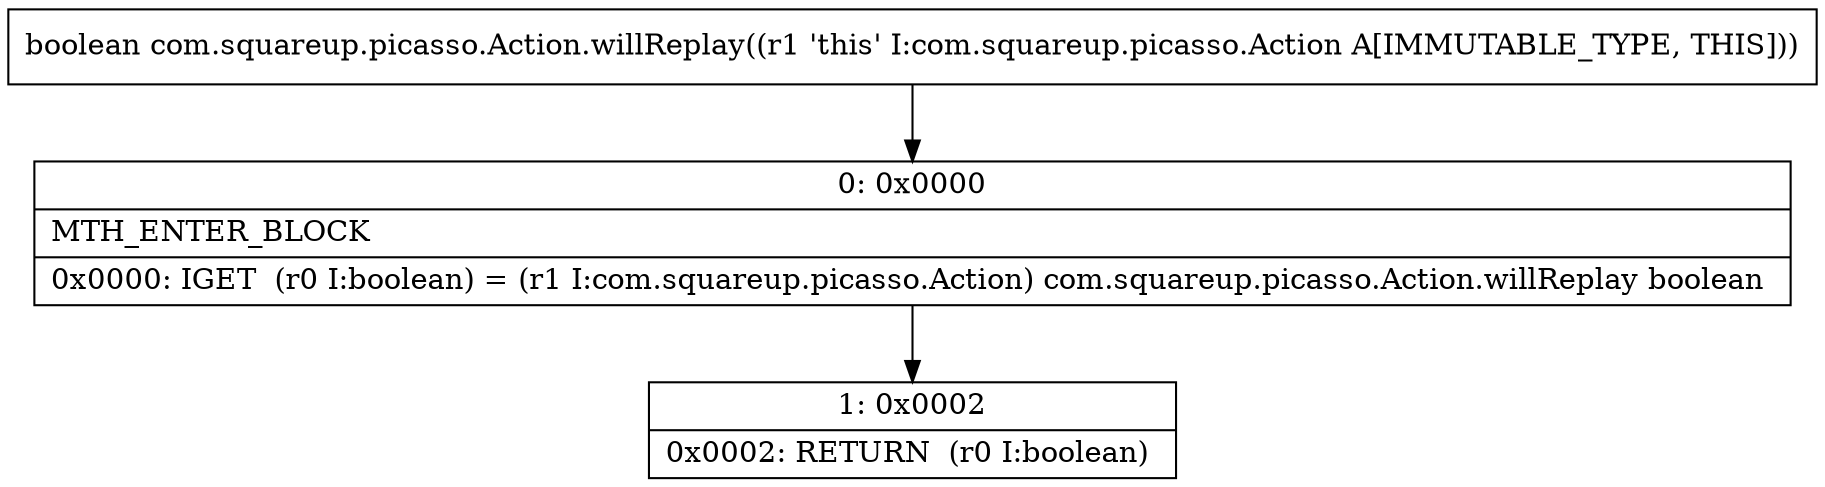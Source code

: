 digraph "CFG forcom.squareup.picasso.Action.willReplay()Z" {
Node_0 [shape=record,label="{0\:\ 0x0000|MTH_ENTER_BLOCK\l|0x0000: IGET  (r0 I:boolean) = (r1 I:com.squareup.picasso.Action) com.squareup.picasso.Action.willReplay boolean \l}"];
Node_1 [shape=record,label="{1\:\ 0x0002|0x0002: RETURN  (r0 I:boolean) \l}"];
MethodNode[shape=record,label="{boolean com.squareup.picasso.Action.willReplay((r1 'this' I:com.squareup.picasso.Action A[IMMUTABLE_TYPE, THIS])) }"];
MethodNode -> Node_0;
Node_0 -> Node_1;
}

